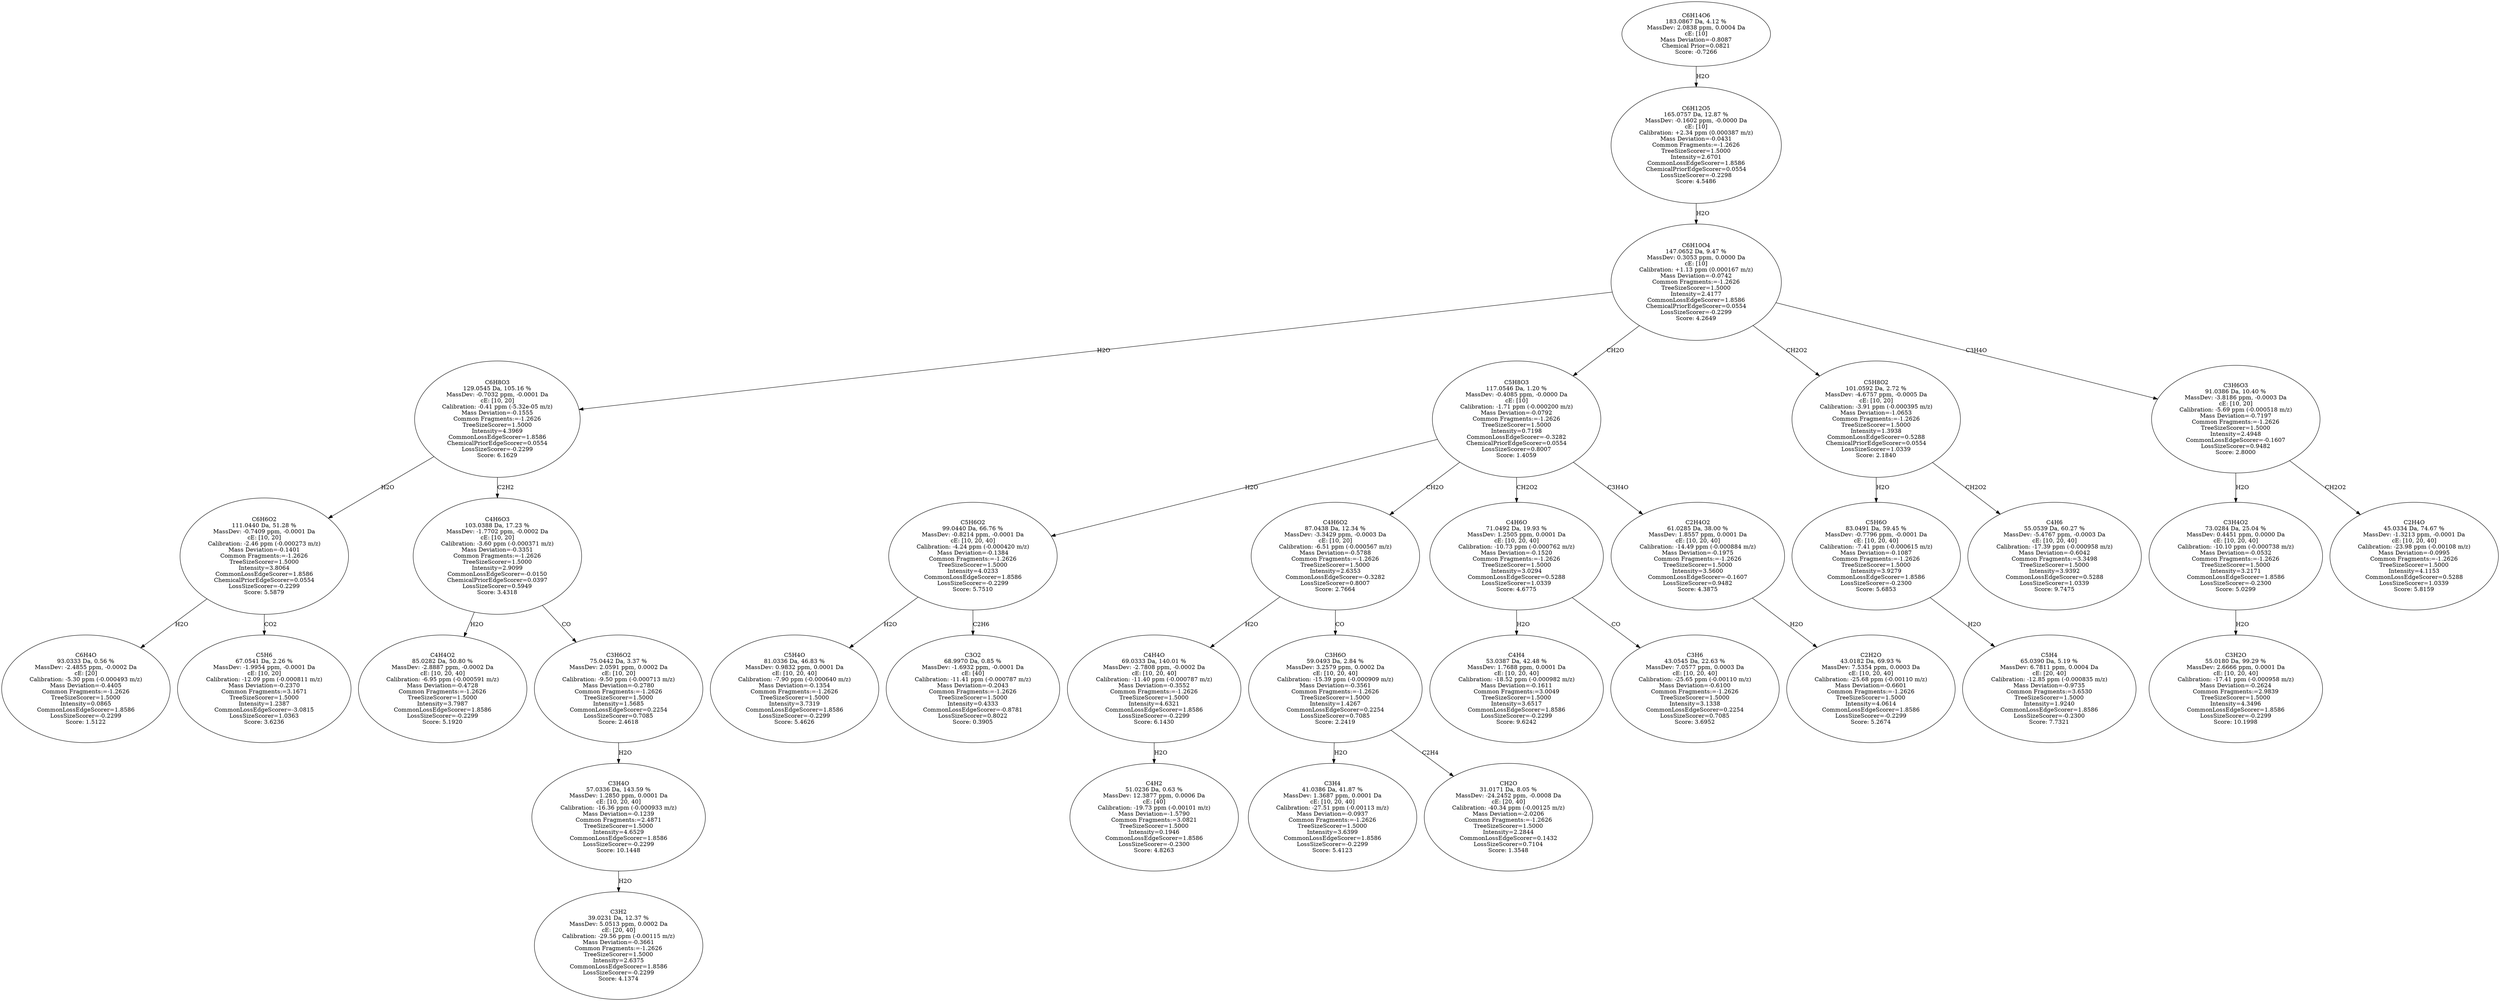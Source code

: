 strict digraph {
v1 [label="C6H4O\n93.0333 Da, 0.56 %\nMassDev: -2.4855 ppm, -0.0002 Da\ncE: [20]\nCalibration: -5.30 ppm (-0.000493 m/z)\nMass Deviation=-0.4405\nCommon Fragments:=-1.2626\nTreeSizeScorer=1.5000\nIntensity=0.0865\nCommonLossEdgeScorer=1.8586\nLossSizeScorer=-0.2299\nScore: 1.5122"];
v2 [label="C5H6\n67.0541 Da, 2.26 %\nMassDev: -1.9954 ppm, -0.0001 Da\ncE: [10, 20]\nCalibration: -12.09 ppm (-0.000811 m/z)\nMass Deviation=-0.2370\nCommon Fragments:=3.1671\nTreeSizeScorer=1.5000\nIntensity=1.2387\nCommonLossEdgeScorer=-3.0815\nLossSizeScorer=1.0363\nScore: 3.6236"];
v3 [label="C6H6O2\n111.0440 Da, 51.28 %\nMassDev: -0.7409 ppm, -0.0001 Da\ncE: [10, 20]\nCalibration: -2.46 ppm (-0.000273 m/z)\nMass Deviation=-0.1401\nCommon Fragments:=-1.2626\nTreeSizeScorer=1.5000\nIntensity=3.8064\nCommonLossEdgeScorer=1.8586\nChemicalPriorEdgeScorer=0.0554\nLossSizeScorer=-0.2299\nScore: 5.5879"];
v4 [label="C4H4O2\n85.0282 Da, 50.80 %\nMassDev: -2.8887 ppm, -0.0002 Da\ncE: [10, 20, 40]\nCalibration: -6.95 ppm (-0.000591 m/z)\nMass Deviation=-0.4728\nCommon Fragments:=-1.2626\nTreeSizeScorer=1.5000\nIntensity=3.7987\nCommonLossEdgeScorer=1.8586\nLossSizeScorer=-0.2299\nScore: 5.1920"];
v5 [label="C3H2\n39.0231 Da, 12.37 %\nMassDev: 5.0513 ppm, 0.0002 Da\ncE: [20, 40]\nCalibration: -29.56 ppm (-0.00115 m/z)\nMass Deviation=-0.3661\nCommon Fragments:=-1.2626\nTreeSizeScorer=1.5000\nIntensity=2.6375\nCommonLossEdgeScorer=1.8586\nLossSizeScorer=-0.2299\nScore: 4.1374"];
v6 [label="C3H4O\n57.0336 Da, 143.59 %\nMassDev: 1.2850 ppm, 0.0001 Da\ncE: [10, 20, 40]\nCalibration: -16.36 ppm (-0.000933 m/z)\nMass Deviation=-0.1239\nCommon Fragments:=2.4871\nTreeSizeScorer=1.5000\nIntensity=4.6529\nCommonLossEdgeScorer=1.8586\nLossSizeScorer=-0.2299\nScore: 10.1448"];
v7 [label="C3H6O2\n75.0442 Da, 3.37 %\nMassDev: 2.0591 ppm, 0.0002 Da\ncE: [10, 20]\nCalibration: -9.50 ppm (-0.000713 m/z)\nMass Deviation=-0.2780\nCommon Fragments:=-1.2626\nTreeSizeScorer=1.5000\nIntensity=1.5685\nCommonLossEdgeScorer=0.2254\nLossSizeScorer=0.7085\nScore: 2.4618"];
v8 [label="C4H6O3\n103.0388 Da, 17.23 %\nMassDev: -1.7702 ppm, -0.0002 Da\ncE: [10, 20]\nCalibration: -3.60 ppm (-0.000371 m/z)\nMass Deviation=-0.3351\nCommon Fragments:=-1.2626\nTreeSizeScorer=1.5000\nIntensity=2.9099\nCommonLossEdgeScorer=-0.0150\nChemicalPriorEdgeScorer=0.0397\nLossSizeScorer=0.5949\nScore: 3.4318"];
v9 [label="C6H8O3\n129.0545 Da, 105.16 %\nMassDev: -0.7032 ppm, -0.0001 Da\ncE: [10, 20]\nCalibration: -0.41 ppm (-5.32e-05 m/z)\nMass Deviation=-0.1555\nCommon Fragments:=-1.2626\nTreeSizeScorer=1.5000\nIntensity=4.3969\nCommonLossEdgeScorer=1.8586\nChemicalPriorEdgeScorer=0.0554\nLossSizeScorer=-0.2299\nScore: 6.1629"];
v10 [label="C5H4O\n81.0336 Da, 46.83 %\nMassDev: 0.9832 ppm, 0.0001 Da\ncE: [10, 20, 40]\nCalibration: -7.90 ppm (-0.000640 m/z)\nMass Deviation=-0.1354\nCommon Fragments:=-1.2626\nTreeSizeScorer=1.5000\nIntensity=3.7319\nCommonLossEdgeScorer=1.8586\nLossSizeScorer=-0.2299\nScore: 5.4626"];
v11 [label="C3O2\n68.9970 Da, 0.85 %\nMassDev: -1.6932 ppm, -0.0001 Da\ncE: [40]\nCalibration: -11.41 ppm (-0.000787 m/z)\nMass Deviation=-0.2043\nCommon Fragments:=-1.2626\nTreeSizeScorer=1.5000\nIntensity=0.4333\nCommonLossEdgeScorer=-0.8781\nLossSizeScorer=0.8022\nScore: 0.3905"];
v12 [label="C5H6O2\n99.0440 Da, 66.76 %\nMassDev: -0.8214 ppm, -0.0001 Da\ncE: [10, 20, 40]\nCalibration: -4.24 ppm (-0.000420 m/z)\nMass Deviation=-0.1384\nCommon Fragments:=-1.2626\nTreeSizeScorer=1.5000\nIntensity=4.0233\nCommonLossEdgeScorer=1.8586\nLossSizeScorer=-0.2299\nScore: 5.7510"];
v13 [label="C4H2\n51.0236 Da, 0.63 %\nMassDev: 12.3877 ppm, 0.0006 Da\ncE: [40]\nCalibration: -19.73 ppm (-0.00101 m/z)\nMass Deviation=-1.5790\nCommon Fragments:=3.0821\nTreeSizeScorer=1.5000\nIntensity=0.1946\nCommonLossEdgeScorer=1.8586\nLossSizeScorer=-0.2300\nScore: 4.8263"];
v14 [label="C4H4O\n69.0333 Da, 140.01 %\nMassDev: -2.7808 ppm, -0.0002 Da\ncE: [10, 20, 40]\nCalibration: -11.40 ppm (-0.000787 m/z)\nMass Deviation=-0.3552\nCommon Fragments:=-1.2626\nTreeSizeScorer=1.5000\nIntensity=4.6321\nCommonLossEdgeScorer=1.8586\nLossSizeScorer=-0.2299\nScore: 6.1430"];
v15 [label="C3H4\n41.0386 Da, 41.87 %\nMassDev: 1.3687 ppm, 0.0001 Da\ncE: [10, 20, 40]\nCalibration: -27.51 ppm (-0.00113 m/z)\nMass Deviation=-0.0937\nCommon Fragments:=-1.2626\nTreeSizeScorer=1.5000\nIntensity=3.6399\nCommonLossEdgeScorer=1.8586\nLossSizeScorer=-0.2299\nScore: 5.4123"];
v16 [label="CH2O\n31.0171 Da, 8.05 %\nMassDev: -24.2452 ppm, -0.0008 Da\ncE: [20, 40]\nCalibration: -40.34 ppm (-0.00125 m/z)\nMass Deviation=-2.0206\nCommon Fragments:=-1.2626\nTreeSizeScorer=1.5000\nIntensity=2.2844\nCommonLossEdgeScorer=0.1432\nLossSizeScorer=0.7104\nScore: 1.3548"];
v17 [label="C3H6O\n59.0493 Da, 2.84 %\nMassDev: 3.2579 ppm, 0.0002 Da\ncE: [10, 20, 40]\nCalibration: -15.39 ppm (-0.000909 m/z)\nMass Deviation=-0.3561\nCommon Fragments:=-1.2626\nTreeSizeScorer=1.5000\nIntensity=1.4267\nCommonLossEdgeScorer=0.2254\nLossSizeScorer=0.7085\nScore: 2.2419"];
v18 [label="C4H6O2\n87.0438 Da, 12.34 %\nMassDev: -3.3429 ppm, -0.0003 Da\ncE: [10, 20]\nCalibration: -6.51 ppm (-0.000567 m/z)\nMass Deviation=-0.5788\nCommon Fragments:=-1.2626\nTreeSizeScorer=1.5000\nIntensity=2.6353\nCommonLossEdgeScorer=-0.3282\nLossSizeScorer=0.8007\nScore: 2.7664"];
v19 [label="C4H4\n53.0387 Da, 42.48 %\nMassDev: 1.7688 ppm, 0.0001 Da\ncE: [10, 20, 40]\nCalibration: -18.52 ppm (-0.000982 m/z)\nMass Deviation=-0.1611\nCommon Fragments:=3.0049\nTreeSizeScorer=1.5000\nIntensity=3.6517\nCommonLossEdgeScorer=1.8586\nLossSizeScorer=-0.2299\nScore: 9.6242"];
v20 [label="C3H6\n43.0545 Da, 22.63 %\nMassDev: 7.0577 ppm, 0.0003 Da\ncE: [10, 20, 40]\nCalibration: -25.65 ppm (-0.00110 m/z)\nMass Deviation=-0.6100\nCommon Fragments:=-1.2626\nTreeSizeScorer=1.5000\nIntensity=3.1338\nCommonLossEdgeScorer=0.2254\nLossSizeScorer=0.7085\nScore: 3.6952"];
v21 [label="C4H6O\n71.0492 Da, 19.93 %\nMassDev: 1.2505 ppm, 0.0001 Da\ncE: [10, 20, 40]\nCalibration: -10.73 ppm (-0.000762 m/z)\nMass Deviation=-0.1520\nCommon Fragments:=-1.2626\nTreeSizeScorer=1.5000\nIntensity=3.0294\nCommonLossEdgeScorer=0.5288\nLossSizeScorer=1.0339\nScore: 4.6775"];
v22 [label="C2H2O\n43.0182 Da, 69.93 %\nMassDev: 7.5354 ppm, 0.0003 Da\ncE: [10, 20, 40]\nCalibration: -25.68 ppm (-0.00110 m/z)\nMass Deviation=-0.6601\nCommon Fragments:=-1.2626\nTreeSizeScorer=1.5000\nIntensity=4.0614\nCommonLossEdgeScorer=1.8586\nLossSizeScorer=-0.2299\nScore: 5.2674"];
v23 [label="C2H4O2\n61.0285 Da, 38.00 %\nMassDev: 1.8557 ppm, 0.0001 Da\ncE: [10, 20, 40]\nCalibration: -14.49 ppm (-0.000884 m/z)\nMass Deviation=-0.1975\nCommon Fragments:=-1.2626\nTreeSizeScorer=1.5000\nIntensity=3.5600\nCommonLossEdgeScorer=-0.1607\nLossSizeScorer=0.9482\nScore: 4.3875"];
v24 [label="C5H8O3\n117.0546 Da, 1.20 %\nMassDev: -0.4085 ppm, -0.0000 Da\ncE: [10]\nCalibration: -1.71 ppm (-0.000200 m/z)\nMass Deviation=-0.0792\nCommon Fragments:=-1.2626\nTreeSizeScorer=1.5000\nIntensity=0.7198\nCommonLossEdgeScorer=-0.3282\nChemicalPriorEdgeScorer=0.0554\nLossSizeScorer=0.8007\nScore: 1.4059"];
v25 [label="C5H4\n65.0390 Da, 5.19 %\nMassDev: 6.7811 ppm, 0.0004 Da\ncE: [20, 40]\nCalibration: -12.85 ppm (-0.000835 m/z)\nMass Deviation=-0.9735\nCommon Fragments:=3.6530\nTreeSizeScorer=1.5000\nIntensity=1.9240\nCommonLossEdgeScorer=1.8586\nLossSizeScorer=-0.2300\nScore: 7.7321"];
v26 [label="C5H6O\n83.0491 Da, 59.45 %\nMassDev: -0.7796 ppm, -0.0001 Da\ncE: [10, 20, 40]\nCalibration: -7.41 ppm (-0.000615 m/z)\nMass Deviation=-0.1087\nCommon Fragments:=-1.2626\nTreeSizeScorer=1.5000\nIntensity=3.9279\nCommonLossEdgeScorer=1.8586\nLossSizeScorer=-0.2300\nScore: 5.6853"];
v27 [label="C4H6\n55.0539 Da, 60.27 %\nMassDev: -5.4767 ppm, -0.0003 Da\ncE: [10, 20, 40]\nCalibration: -17.39 ppm (-0.000958 m/z)\nMass Deviation=-0.6042\nCommon Fragments:=3.3498\nTreeSizeScorer=1.5000\nIntensity=3.9392\nCommonLossEdgeScorer=0.5288\nLossSizeScorer=1.0339\nScore: 9.7475"];
v28 [label="C5H8O2\n101.0592 Da, 2.72 %\nMassDev: -4.6757 ppm, -0.0005 Da\ncE: [10, 20]\nCalibration: -3.91 ppm (-0.000395 m/z)\nMass Deviation=-1.0653\nCommon Fragments:=-1.2626\nTreeSizeScorer=1.5000\nIntensity=1.3938\nCommonLossEdgeScorer=0.5288\nChemicalPriorEdgeScorer=0.0554\nLossSizeScorer=1.0339\nScore: 2.1840"];
v29 [label="C3H2O\n55.0180 Da, 99.29 %\nMassDev: 2.6666 ppm, 0.0001 Da\ncE: [10, 20, 40]\nCalibration: -17.41 ppm (-0.000958 m/z)\nMass Deviation=-0.2624\nCommon Fragments:=2.9839\nTreeSizeScorer=1.5000\nIntensity=4.3496\nCommonLossEdgeScorer=1.8586\nLossSizeScorer=-0.2299\nScore: 10.1998"];
v30 [label="C3H4O2\n73.0284 Da, 25.04 %\nMassDev: 0.4451 ppm, 0.0000 Da\ncE: [10, 20, 40]\nCalibration: -10.10 ppm (-0.000738 m/z)\nMass Deviation=-0.0532\nCommon Fragments:=-1.2626\nTreeSizeScorer=1.5000\nIntensity=3.2171\nCommonLossEdgeScorer=1.8586\nLossSizeScorer=-0.2300\nScore: 5.0299"];
v31 [label="C2H4O\n45.0334 Da, 74.67 %\nMassDev: -1.3213 ppm, -0.0001 Da\ncE: [10, 20, 40]\nCalibration: -23.98 ppm (-0.00108 m/z)\nMass Deviation=-0.0995\nCommon Fragments:=-1.2626\nTreeSizeScorer=1.5000\nIntensity=4.1153\nCommonLossEdgeScorer=0.5288\nLossSizeScorer=1.0339\nScore: 5.8159"];
v32 [label="C3H6O3\n91.0386 Da, 10.40 %\nMassDev: -3.8186 ppm, -0.0003 Da\ncE: [10, 20]\nCalibration: -5.69 ppm (-0.000518 m/z)\nMass Deviation=-0.7197\nCommon Fragments:=-1.2626\nTreeSizeScorer=1.5000\nIntensity=2.4948\nCommonLossEdgeScorer=-0.1607\nLossSizeScorer=0.9482\nScore: 2.8000"];
v33 [label="C6H10O4\n147.0652 Da, 9.47 %\nMassDev: 0.3053 ppm, 0.0000 Da\ncE: [10]\nCalibration: +1.13 ppm (0.000167 m/z)\nMass Deviation=-0.0742\nCommon Fragments:=-1.2626\nTreeSizeScorer=1.5000\nIntensity=2.4177\nCommonLossEdgeScorer=1.8586\nChemicalPriorEdgeScorer=0.0554\nLossSizeScorer=-0.2299\nScore: 4.2649"];
v34 [label="C6H12O5\n165.0757 Da, 12.87 %\nMassDev: -0.1602 ppm, -0.0000 Da\ncE: [10]\nCalibration: +2.34 ppm (0.000387 m/z)\nMass Deviation=-0.0431\nCommon Fragments:=-1.2626\nTreeSizeScorer=1.5000\nIntensity=2.6701\nCommonLossEdgeScorer=1.8586\nChemicalPriorEdgeScorer=0.0554\nLossSizeScorer=-0.2298\nScore: 4.5486"];
v35 [label="C6H14O6\n183.0867 Da, 4.12 %\nMassDev: 2.0838 ppm, 0.0004 Da\ncE: [10]\nMass Deviation=-0.8087\nChemical Prior=0.0821\nScore: -0.7266"];
v3 -> v1 [label="H2O"];
v3 -> v2 [label="CO2"];
v9 -> v3 [label="H2O"];
v8 -> v4 [label="H2O"];
v6 -> v5 [label="H2O"];
v7 -> v6 [label="H2O"];
v8 -> v7 [label="CO"];
v9 -> v8 [label="C2H2"];
v33 -> v9 [label="H2O"];
v12 -> v10 [label="H2O"];
v12 -> v11 [label="C2H6"];
v24 -> v12 [label="H2O"];
v14 -> v13 [label="H2O"];
v18 -> v14 [label="H2O"];
v17 -> v15 [label="H2O"];
v17 -> v16 [label="C2H4"];
v18 -> v17 [label="CO"];
v24 -> v18 [label="CH2O"];
v21 -> v19 [label="H2O"];
v21 -> v20 [label="CO"];
v24 -> v21 [label="CH2O2"];
v23 -> v22 [label="H2O"];
v24 -> v23 [label="C3H4O"];
v33 -> v24 [label="CH2O"];
v26 -> v25 [label="H2O"];
v28 -> v26 [label="H2O"];
v28 -> v27 [label="CH2O2"];
v33 -> v28 [label="CH2O2"];
v30 -> v29 [label="H2O"];
v32 -> v30 [label="H2O"];
v32 -> v31 [label="CH2O2"];
v33 -> v32 [label="C3H4O"];
v34 -> v33 [label="H2O"];
v35 -> v34 [label="H2O"];
}